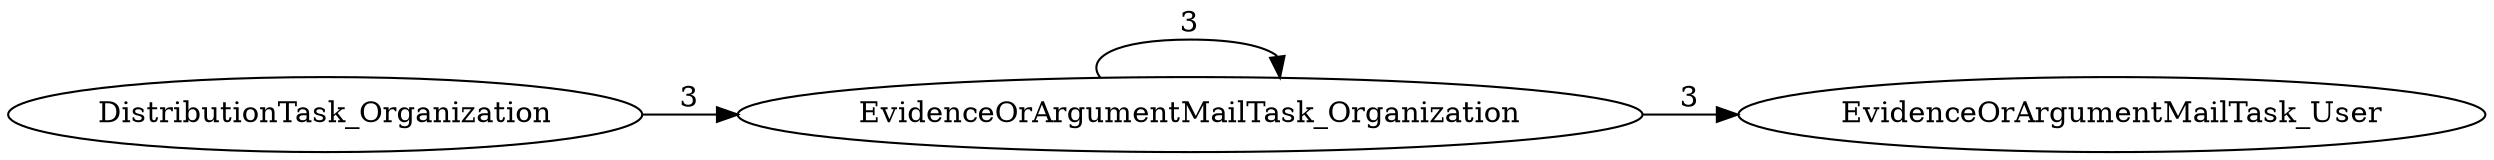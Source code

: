 digraph G {
rankdir="LR";
"EvidenceOrArgumentMailTask_Organization" -> "EvidenceOrArgumentMailTask_Organization" [label=3]
"EvidenceOrArgumentMailTask_Organization" -> "EvidenceOrArgumentMailTask_User" [label=3]
"DistributionTask_Organization" -> "EvidenceOrArgumentMailTask_Organization" [label=3]
}
